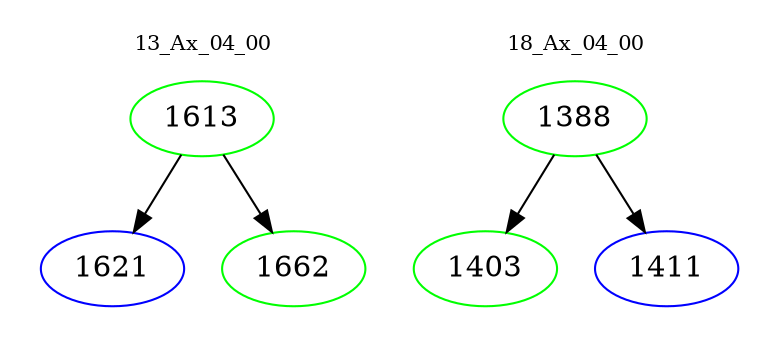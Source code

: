 digraph{
subgraph cluster_0 {
color = white
label = "13_Ax_04_00";
fontsize=10;
T0_1613 [label="1613", color="green"]
T0_1613 -> T0_1621 [color="black"]
T0_1621 [label="1621", color="blue"]
T0_1613 -> T0_1662 [color="black"]
T0_1662 [label="1662", color="green"]
}
subgraph cluster_1 {
color = white
label = "18_Ax_04_00";
fontsize=10;
T1_1388 [label="1388", color="green"]
T1_1388 -> T1_1403 [color="black"]
T1_1403 [label="1403", color="green"]
T1_1388 -> T1_1411 [color="black"]
T1_1411 [label="1411", color="blue"]
}
}
